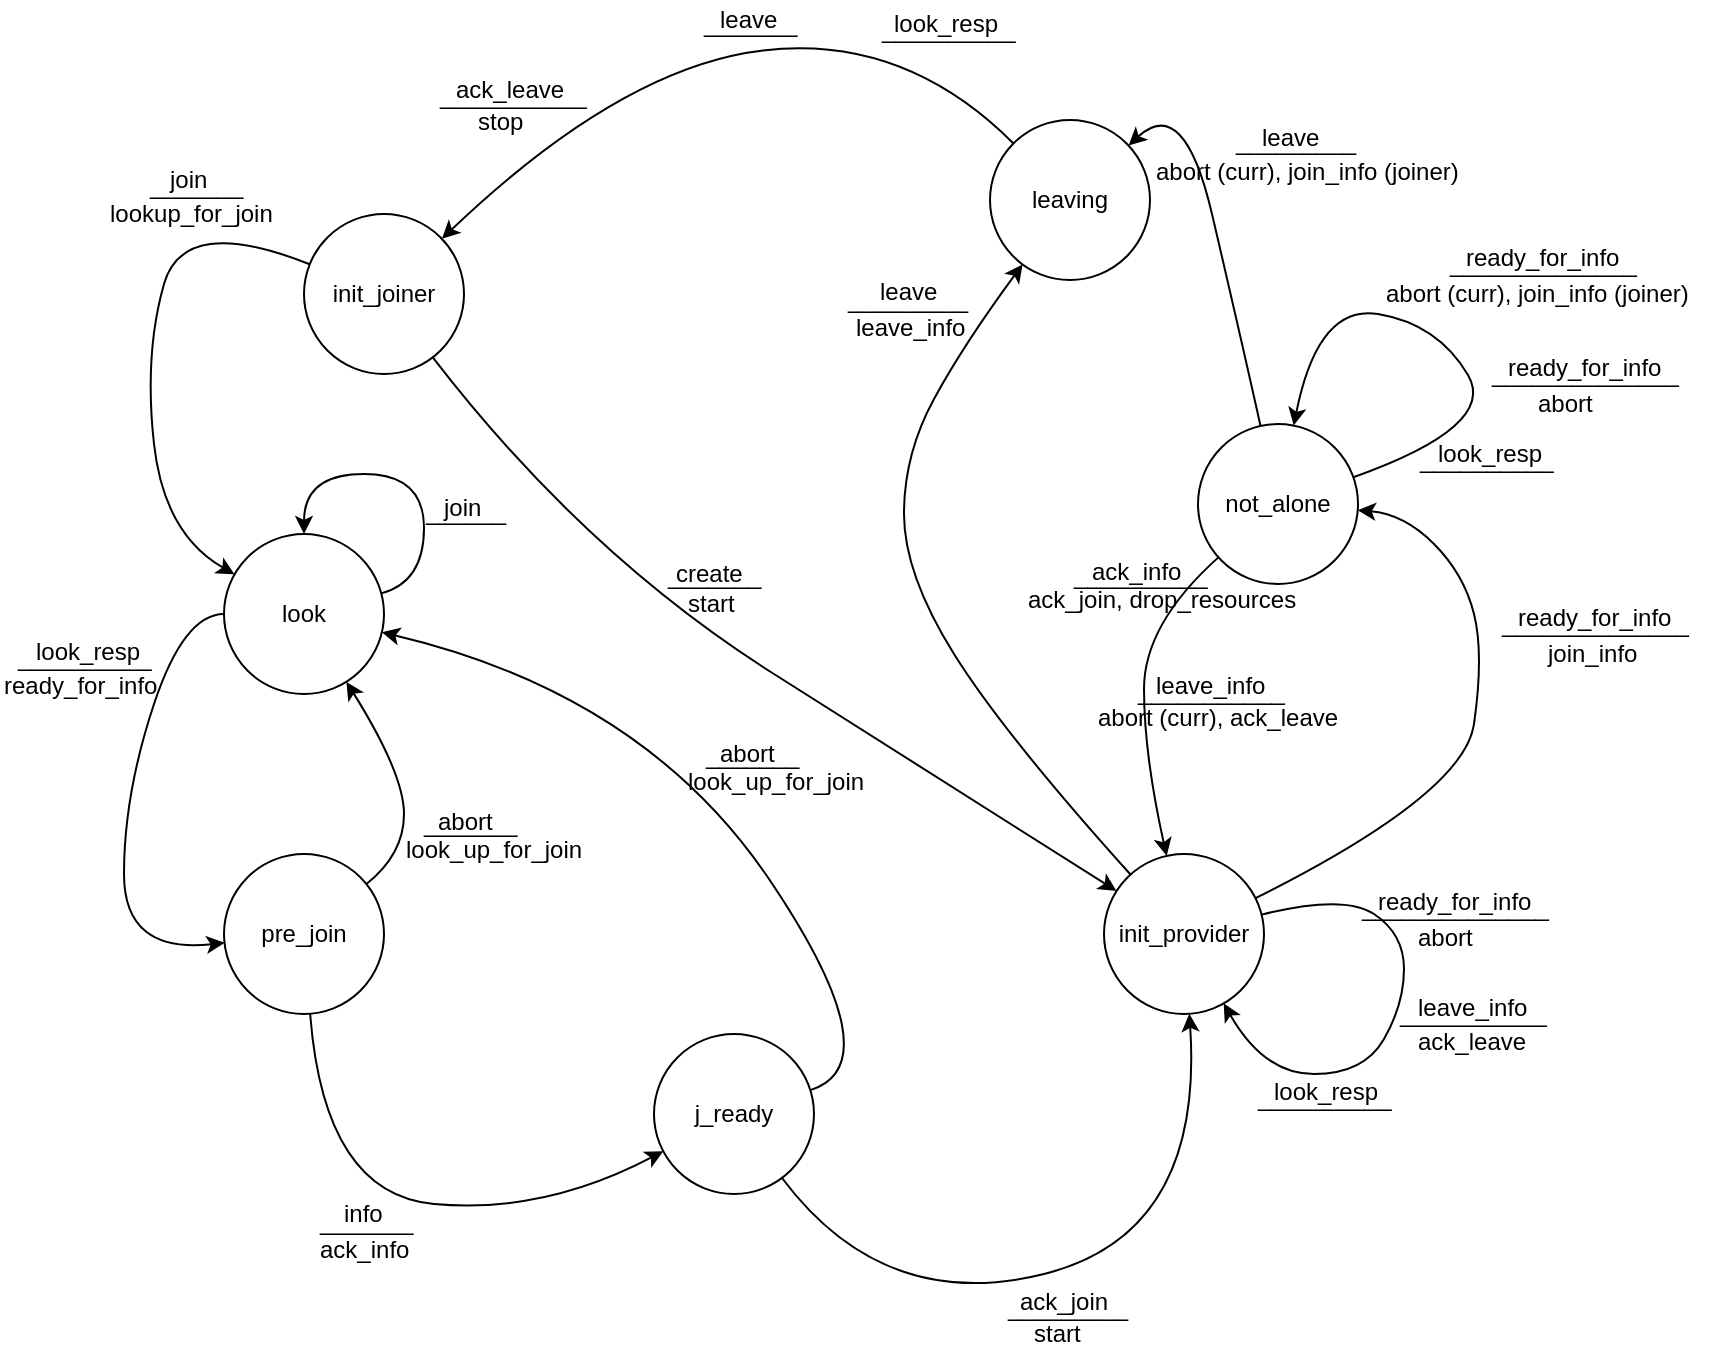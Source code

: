 <mxfile version="10.6.5" type="device"><diagram id="AmvYg4Qn18GOtdLBDCrR" name="Page-1"><mxGraphModel dx="1667" dy="1621" grid="1" gridSize="10" guides="1" tooltips="1" connect="1" arrows="1" fold="1" page="1" pageScale="1" pageWidth="827" pageHeight="1169" math="0" shadow="0"><root><mxCell id="0"/><mxCell id="1" parent="0"/><mxCell id="VaAWPBY-e3rVIPuuEXx5-1" value="init_joiner" style="ellipse;whiteSpace=wrap;html=1;aspect=fixed;" parent="1" vertex="1"><mxGeometry x="120" y="40" width="80" height="80" as="geometry"/></mxCell><mxCell id="VaAWPBY-e3rVIPuuEXx5-2" value="look" style="ellipse;whiteSpace=wrap;html=1;aspect=fixed;" parent="1" vertex="1"><mxGeometry x="80" y="200" width="80" height="80" as="geometry"/></mxCell><mxCell id="VaAWPBY-e3rVIPuuEXx5-3" value="j_ready" style="ellipse;whiteSpace=wrap;html=1;aspect=fixed;" parent="1" vertex="1"><mxGeometry x="295" y="450" width="80" height="80" as="geometry"/></mxCell><mxCell id="VaAWPBY-e3rVIPuuEXx5-4" value="pre_join" style="ellipse;whiteSpace=wrap;html=1;aspect=fixed;" parent="1" vertex="1"><mxGeometry x="80" y="360" width="80" height="80" as="geometry"/></mxCell><mxCell id="VaAWPBY-e3rVIPuuEXx5-5" value="init_provider" style="ellipse;whiteSpace=wrap;html=1;aspect=fixed;" parent="1" vertex="1"><mxGeometry x="520" y="360" width="80" height="80" as="geometry"/></mxCell><mxCell id="VaAWPBY-e3rVIPuuEXx5-6" value="not_alone&lt;br&gt;" style="ellipse;whiteSpace=wrap;html=1;aspect=fixed;" parent="1" vertex="1"><mxGeometry x="567" y="145" width="80" height="80" as="geometry"/></mxCell><mxCell id="VaAWPBY-e3rVIPuuEXx5-7" value="leaving" style="ellipse;whiteSpace=wrap;html=1;aspect=fixed;" parent="1" vertex="1"><mxGeometry x="463" y="-7" width="80" height="80" as="geometry"/></mxCell><mxCell id="VaAWPBY-e3rVIPuuEXx5-8" value="" style="curved=1;endArrow=classic;html=1;" parent="1" source="VaAWPBY-e3rVIPuuEXx5-1" target="VaAWPBY-e3rVIPuuEXx5-2" edge="1"><mxGeometry width="50" height="50" relative="1" as="geometry"><mxPoint x="175" y="330" as="sourcePoint"/><mxPoint x="225" y="280" as="targetPoint"/><Array as="points"><mxPoint x="60" y="40"/><mxPoint x="40" y="110"/><mxPoint x="50" y="200"/></Array></mxGeometry></mxCell><mxCell id="VaAWPBY-e3rVIPuuEXx5-9" value="join" style="text;html=1;resizable=0;points=[];autosize=1;align=left;verticalAlign=top;spacingTop=-4;" parent="1" vertex="1"><mxGeometry x="51" y="13" width="30" height="20" as="geometry"/></mxCell><mxCell id="VaAWPBY-e3rVIPuuEXx5-10" value="_______" style="text;html=1;resizable=0;points=[];autosize=1;align=left;verticalAlign=top;spacingTop=-4;" parent="1" vertex="1"><mxGeometry x="41" y="16" width="60" height="20" as="geometry"/></mxCell><mxCell id="VaAWPBY-e3rVIPuuEXx5-11" value="lookup_for_join" style="text;html=1;resizable=0;points=[];autosize=1;align=left;verticalAlign=top;spacingTop=-4;" parent="1" vertex="1"><mxGeometry x="21" y="30" width="100" height="20" as="geometry"/></mxCell><mxCell id="VaAWPBY-e3rVIPuuEXx5-12" value="" style="curved=1;endArrow=classic;html=1;" parent="1" source="VaAWPBY-e3rVIPuuEXx5-1" target="VaAWPBY-e3rVIPuuEXx5-5" edge="1"><mxGeometry width="50" height="50" relative="1" as="geometry"><mxPoint x="285" y="290" as="sourcePoint"/><mxPoint x="335" y="240" as="targetPoint"/><Array as="points"><mxPoint x="260" y="210"/><mxPoint x="450" y="330"/></Array></mxGeometry></mxCell><mxCell id="VaAWPBY-e3rVIPuuEXx5-13" value="create" style="text;html=1;resizable=0;points=[];autosize=1;align=left;verticalAlign=top;spacingTop=-4;" parent="1" vertex="1"><mxGeometry x="304" y="210" width="50" height="20" as="geometry"/></mxCell><mxCell id="VaAWPBY-e3rVIPuuEXx5-14" value="_______" style="text;html=1;resizable=0;points=[];autosize=1;align=left;verticalAlign=top;spacingTop=-4;" parent="1" vertex="1"><mxGeometry x="300" y="211" width="60" height="20" as="geometry"/></mxCell><mxCell id="VaAWPBY-e3rVIPuuEXx5-15" value="" style="curved=1;endArrow=classic;html=1;" parent="1" source="VaAWPBY-e3rVIPuuEXx5-2" target="VaAWPBY-e3rVIPuuEXx5-4" edge="1"><mxGeometry width="50" height="50" relative="1" as="geometry"><mxPoint x="245" y="330" as="sourcePoint"/><mxPoint x="295" y="280" as="targetPoint"/><Array as="points"><mxPoint x="60" y="240"/><mxPoint x="30" y="330"/><mxPoint x="30" y="410"/></Array></mxGeometry></mxCell><mxCell id="VaAWPBY-e3rVIPuuEXx5-16" value="look_resp" style="text;html=1;resizable=0;points=[];autosize=1;align=left;verticalAlign=top;spacingTop=-4;" parent="1" vertex="1"><mxGeometry x="-16" y="249" width="70" height="20" as="geometry"/></mxCell><mxCell id="VaAWPBY-e3rVIPuuEXx5-17" value="__________" style="text;html=1;" parent="1" vertex="1"><mxGeometry x="-25" y="248" width="70" height="30" as="geometry"/></mxCell><mxCell id="VaAWPBY-e3rVIPuuEXx5-18" value="ready_for_info" style="text;html=1;resizable=0;points=[];autosize=1;align=left;verticalAlign=top;spacingTop=-4;" parent="1" vertex="1"><mxGeometry x="-32" y="266" width="90" height="20" as="geometry"/></mxCell><mxCell id="VaAWPBY-e3rVIPuuEXx5-19" value="" style="curved=1;endArrow=classic;html=1;" parent="1" source="VaAWPBY-e3rVIPuuEXx5-2" target="VaAWPBY-e3rVIPuuEXx5-2" edge="1"><mxGeometry width="50" height="50" relative="1" as="geometry"><mxPoint x="190" y="291" as="sourcePoint"/><mxPoint x="240" y="241" as="targetPoint"/><Array as="points"><mxPoint x="180" y="224"/><mxPoint x="180" y="170"/><mxPoint x="120" y="170"/></Array></mxGeometry></mxCell><mxCell id="VaAWPBY-e3rVIPuuEXx5-20" value="join&lt;br&gt;" style="text;html=1;resizable=0;points=[];autosize=1;align=left;verticalAlign=top;spacingTop=-4;" parent="1" vertex="1"><mxGeometry x="188" y="177" width="30" height="20" as="geometry"/></mxCell><mxCell id="VaAWPBY-e3rVIPuuEXx5-21" value="______" style="text;html=1;resizable=0;points=[];autosize=1;align=left;verticalAlign=top;spacingTop=-4;" parent="1" vertex="1"><mxGeometry x="179" y="179" width="60" height="20" as="geometry"/></mxCell><mxCell id="VaAWPBY-e3rVIPuuEXx5-22" value="" style="curved=1;endArrow=classic;html=1;" parent="1" source="VaAWPBY-e3rVIPuuEXx5-4" target="VaAWPBY-e3rVIPuuEXx5-3" edge="1"><mxGeometry width="50" height="50" relative="1" as="geometry"><mxPoint x="240" y="350" as="sourcePoint"/><mxPoint x="290" y="300" as="targetPoint"/><Array as="points"><mxPoint x="130" y="530"/><mxPoint x="240" y="540"/></Array></mxGeometry></mxCell><mxCell id="VaAWPBY-e3rVIPuuEXx5-23" value="info" style="text;html=1;resizable=0;points=[];autosize=1;align=left;verticalAlign=top;spacingTop=-4;" parent="1" vertex="1"><mxGeometry x="138" y="530" width="30" height="20" as="geometry"/></mxCell><mxCell id="VaAWPBY-e3rVIPuuEXx5-24" value="_______" style="text;html=1;resizable=0;points=[];autosize=1;align=left;verticalAlign=top;spacingTop=-4;" parent="1" vertex="1"><mxGeometry x="126" y="534" width="60" height="20" as="geometry"/></mxCell><mxCell id="VaAWPBY-e3rVIPuuEXx5-25" value="ack_info" style="text;html=1;resizable=0;points=[];autosize=1;align=left;verticalAlign=top;spacingTop=-4;" parent="1" vertex="1"><mxGeometry x="126" y="548" width="60" height="20" as="geometry"/></mxCell><mxCell id="VaAWPBY-e3rVIPuuEXx5-26" value="" style="curved=1;endArrow=classic;html=1;" parent="1" source="VaAWPBY-e3rVIPuuEXx5-4" target="VaAWPBY-e3rVIPuuEXx5-2" edge="1"><mxGeometry width="50" height="50" relative="1" as="geometry"><mxPoint x="225" y="400" as="sourcePoint"/><mxPoint x="275" y="350" as="targetPoint"/><Array as="points"><mxPoint x="170" y="360"/><mxPoint x="170" y="320"/></Array></mxGeometry></mxCell><mxCell id="VaAWPBY-e3rVIPuuEXx5-27" value="abort" style="text;html=1;resizable=0;points=[];autosize=1;align=left;verticalAlign=top;spacingTop=-4;" parent="1" vertex="1"><mxGeometry x="185" y="334" width="40" height="20" as="geometry"/></mxCell><mxCell id="VaAWPBY-e3rVIPuuEXx5-28" value="_______" style="text;html=1;resizable=0;points=[];autosize=1;align=left;verticalAlign=top;spacingTop=-4;" parent="1" vertex="1"><mxGeometry x="178" y="335" width="60" height="20" as="geometry"/></mxCell><mxCell id="VaAWPBY-e3rVIPuuEXx5-29" value="look_up_for_join" style="text;html=1;resizable=0;points=[];autosize=1;align=left;verticalAlign=top;spacingTop=-4;" parent="1" vertex="1"><mxGeometry x="169" y="348" width="100" height="20" as="geometry"/></mxCell><mxCell id="VaAWPBY-e3rVIPuuEXx5-32" value="" style="curved=1;endArrow=classic;html=1;" parent="1" source="VaAWPBY-e3rVIPuuEXx5-3" target="VaAWPBY-e3rVIPuuEXx5-5" edge="1"><mxGeometry width="50" height="50" relative="1" as="geometry"><mxPoint x="450" y="540" as="sourcePoint"/><mxPoint x="500" y="490" as="targetPoint"/><Array as="points"><mxPoint x="410" y="590"/><mxPoint x="570" y="550"/></Array></mxGeometry></mxCell><mxCell id="VaAWPBY-e3rVIPuuEXx5-33" value="start" style="text;html=1;resizable=0;points=[];autosize=1;align=left;verticalAlign=top;spacingTop=-4;" parent="1" vertex="1"><mxGeometry x="310" y="225" width="40" height="20" as="geometry"/></mxCell><mxCell id="VaAWPBY-e3rVIPuuEXx5-34" value="ack_join" style="text;html=1;resizable=0;points=[];autosize=1;align=left;verticalAlign=top;spacingTop=-4;" parent="1" vertex="1"><mxGeometry x="476" y="574" width="60" height="20" as="geometry"/></mxCell><mxCell id="VaAWPBY-e3rVIPuuEXx5-37" value="_________" style="text;html=1;resizable=0;points=[];autosize=1;align=left;verticalAlign=top;spacingTop=-4;" parent="1" vertex="1"><mxGeometry x="470" y="577" width="80" height="20" as="geometry"/></mxCell><mxCell id="VaAWPBY-e3rVIPuuEXx5-38" value="start" style="text;html=1;resizable=0;points=[];autosize=1;align=left;verticalAlign=top;spacingTop=-4;" parent="1" vertex="1"><mxGeometry x="483" y="590" width="40" height="20" as="geometry"/></mxCell><mxCell id="VaAWPBY-e3rVIPuuEXx5-39" value="" style="curved=1;endArrow=classic;html=1;" parent="1" source="VaAWPBY-e3rVIPuuEXx5-3" target="VaAWPBY-e3rVIPuuEXx5-2" edge="1"><mxGeometry width="50" height="50" relative="1" as="geometry"><mxPoint x="365" y="465" as="sourcePoint"/><mxPoint x="415" y="415" as="targetPoint"/><Array as="points"><mxPoint x="415" y="465"/><mxPoint x="290" y="280"/></Array></mxGeometry></mxCell><mxCell id="VaAWPBY-e3rVIPuuEXx5-41" value="abort" style="text;html=1;resizable=0;points=[];autosize=1;align=left;verticalAlign=top;spacingTop=-4;" parent="1" vertex="1"><mxGeometry x="326" y="300" width="40" height="20" as="geometry"/></mxCell><mxCell id="VaAWPBY-e3rVIPuuEXx5-42" value="_______" style="text;html=1;resizable=0;points=[];autosize=1;align=left;verticalAlign=top;spacingTop=-4;" parent="1" vertex="1"><mxGeometry x="319" y="301" width="60" height="20" as="geometry"/></mxCell><mxCell id="VaAWPBY-e3rVIPuuEXx5-43" value="look_up_for_join" style="text;html=1;resizable=0;points=[];autosize=1;align=left;verticalAlign=top;spacingTop=-4;" parent="1" vertex="1"><mxGeometry x="310" y="314" width="100" height="20" as="geometry"/></mxCell><mxCell id="VaAWPBY-e3rVIPuuEXx5-44" value="" style="curved=1;endArrow=classic;html=1;" parent="1" source="VaAWPBY-e3rVIPuuEXx5-5" target="VaAWPBY-e3rVIPuuEXx5-6" edge="1"><mxGeometry width="50" height="50" relative="1" as="geometry"><mxPoint x="610" y="361" as="sourcePoint"/><mxPoint x="570" y="210" as="targetPoint"/><Array as="points"><mxPoint x="700" y="330"/><mxPoint x="710" y="260"/><mxPoint x="700" y="220"/><mxPoint x="670" y="190"/></Array></mxGeometry></mxCell><mxCell id="VaAWPBY-e3rVIPuuEXx5-45" value="ready_for_info" style="text;html=1;resizable=0;points=[];autosize=1;align=left;verticalAlign=top;spacingTop=-4;" parent="1" vertex="1"><mxGeometry x="725" y="232" width="90" height="20" as="geometry"/></mxCell><mxCell id="VaAWPBY-e3rVIPuuEXx5-46" value="______________" style="text;html=1;resizable=0;points=[];autosize=1;align=left;verticalAlign=top;spacingTop=-4;" parent="1" vertex="1"><mxGeometry x="717" y="235" width="110" height="20" as="geometry"/></mxCell><mxCell id="VaAWPBY-e3rVIPuuEXx5-49" value="join_info" style="text;html=1;resizable=0;points=[];autosize=1;align=left;verticalAlign=top;spacingTop=-4;" parent="1" vertex="1"><mxGeometry x="740" y="250" width="60" height="20" as="geometry"/></mxCell><mxCell id="VaAWPBY-e3rVIPuuEXx5-50" value="" style="curved=1;endArrow=classic;html=1;" parent="1" source="VaAWPBY-e3rVIPuuEXx5-5" target="VaAWPBY-e3rVIPuuEXx5-5" edge="1"><mxGeometry width="50" height="50" relative="1" as="geometry"><mxPoint x="623" y="500" as="sourcePoint"/><mxPoint x="673" y="450" as="targetPoint"/><Array as="points"><mxPoint x="640" y="380"/><mxPoint x="670" y="400"/><mxPoint x="670" y="435"/><mxPoint x="650" y="470"/><mxPoint x="600" y="470"/></Array></mxGeometry></mxCell><mxCell id="VaAWPBY-e3rVIPuuEXx5-51" value="ready_for_info" style="text;html=1;resizable=0;points=[];autosize=1;align=left;verticalAlign=top;spacingTop=-4;" parent="1" vertex="1"><mxGeometry x="655" y="374" width="90" height="20" as="geometry"/></mxCell><mxCell id="VaAWPBY-e3rVIPuuEXx5-52" value="______________" style="text;html=1;resizable=0;points=[];autosize=1;align=left;verticalAlign=top;spacingTop=-4;" parent="1" vertex="1"><mxGeometry x="647" y="377" width="110" height="20" as="geometry"/></mxCell><mxCell id="VaAWPBY-e3rVIPuuEXx5-53" value="abort" style="text;html=1;resizable=0;points=[];autosize=1;align=left;verticalAlign=top;spacingTop=-4;" parent="1" vertex="1"><mxGeometry x="675" y="392" width="40" height="20" as="geometry"/></mxCell><mxCell id="VaAWPBY-e3rVIPuuEXx5-56" value="leave_info" style="text;html=1;resizable=0;points=[];autosize=1;align=left;verticalAlign=top;spacingTop=-4;" parent="1" vertex="1"><mxGeometry x="675" y="427" width="70" height="20" as="geometry"/></mxCell><mxCell id="VaAWPBY-e3rVIPuuEXx5-57" value="___________" style="text;html=1;resizable=0;points=[];autosize=1;align=left;verticalAlign=top;spacingTop=-4;" parent="1" vertex="1"><mxGeometry x="666" y="430" width="90" height="20" as="geometry"/></mxCell><mxCell id="VaAWPBY-e3rVIPuuEXx5-58" value="ack_leave" style="text;html=1;resizable=0;points=[];autosize=1;align=left;verticalAlign=top;spacingTop=-4;" parent="1" vertex="1"><mxGeometry x="675" y="444" width="70" height="20" as="geometry"/></mxCell><mxCell id="VaAWPBY-e3rVIPuuEXx5-60" value="look_resp" style="text;html=1;resizable=0;points=[];autosize=1;align=left;verticalAlign=top;spacingTop=-4;" parent="1" vertex="1"><mxGeometry x="603" y="468.5" width="70" height="20" as="geometry"/></mxCell><mxCell id="VaAWPBY-e3rVIPuuEXx5-61" value="__________" style="text;html=1;resizable=0;points=[];autosize=1;align=left;verticalAlign=top;spacingTop=-4;" parent="1" vertex="1"><mxGeometry x="595" y="471.5" width="80" height="20" as="geometry"/></mxCell><mxCell id="VaAWPBY-e3rVIPuuEXx5-63" value="" style="curved=1;endArrow=classic;html=1;" parent="1" source="VaAWPBY-e3rVIPuuEXx5-5" target="VaAWPBY-e3rVIPuuEXx5-7" edge="1"><mxGeometry width="50" height="50" relative="1" as="geometry"><mxPoint x="458" y="202" as="sourcePoint"/><mxPoint x="508" y="152" as="targetPoint"/><Array as="points"><mxPoint x="470" y="300"/><mxPoint x="420" y="220"/><mxPoint x="420" y="160"/><mxPoint x="450" y="105"/></Array></mxGeometry></mxCell><mxCell id="VaAWPBY-e3rVIPuuEXx5-64" value="leave" style="text;html=1;resizable=0;points=[];autosize=1;align=left;verticalAlign=top;spacingTop=-4;" parent="1" vertex="1"><mxGeometry x="405.5" y="68.5" width="40" height="20" as="geometry"/></mxCell><mxCell id="VaAWPBY-e3rVIPuuEXx5-68" value="_________" style="text;html=1;resizable=0;points=[];autosize=1;align=left;verticalAlign=top;spacingTop=-4;" parent="1" vertex="1"><mxGeometry x="389.5" y="72.5" width="80" height="20" as="geometry"/></mxCell><mxCell id="VaAWPBY-e3rVIPuuEXx5-69" value="leave_info" style="text;html=1;resizable=0;points=[];autosize=1;align=left;verticalAlign=top;spacingTop=-4;" parent="1" vertex="1"><mxGeometry x="393.5" y="86.5" width="70" height="20" as="geometry"/></mxCell><mxCell id="VaAWPBY-e3rVIPuuEXx5-70" value="ready_for_info" style="text;html=1;resizable=0;points=[];autosize=1;align=left;verticalAlign=top;spacingTop=-4;" parent="1" vertex="1"><mxGeometry x="720" y="106.5" width="90" height="20" as="geometry"/></mxCell><mxCell id="VaAWPBY-e3rVIPuuEXx5-71" value="______________" style="text;html=1;resizable=0;points=[];autosize=1;align=left;verticalAlign=top;spacingTop=-4;" parent="1" vertex="1"><mxGeometry x="712" y="109.5" width="110" height="20" as="geometry"/></mxCell><mxCell id="VaAWPBY-e3rVIPuuEXx5-72" value="abort" style="text;html=1;resizable=0;points=[];autosize=1;align=left;verticalAlign=top;spacingTop=-4;" parent="1" vertex="1"><mxGeometry x="735" y="124.5" width="40" height="20" as="geometry"/></mxCell><mxCell id="VaAWPBY-e3rVIPuuEXx5-73" value="ready_for_info" style="text;html=1;resizable=0;points=[];autosize=1;align=left;verticalAlign=top;spacingTop=-4;" parent="1" vertex="1"><mxGeometry x="699" y="52" width="90" height="20" as="geometry"/></mxCell><mxCell id="VaAWPBY-e3rVIPuuEXx5-74" value="______________" style="text;html=1;resizable=0;points=[];autosize=1;align=left;verticalAlign=top;spacingTop=-4;" parent="1" vertex="1"><mxGeometry x="691" y="55" width="110" height="20" as="geometry"/></mxCell><mxCell id="VaAWPBY-e3rVIPuuEXx5-75" value="&lt;pre&gt;&lt;br&gt;&lt;/pre&gt;" style="text;html=1;resizable=0;points=[];autosize=1;align=left;verticalAlign=top;spacingTop=-4;" parent="1" vertex="1"><mxGeometry x="714" y="70" width="20" height="40" as="geometry"/></mxCell><mxCell id="VaAWPBY-e3rVIPuuEXx5-79" value="abort (curr), join_info (joiner)" style="text;html=1;resizable=0;points=[];autosize=1;align=left;verticalAlign=top;spacingTop=-4;" parent="1" vertex="1"><mxGeometry x="659" y="70" width="170" height="20" as="geometry"/></mxCell><mxCell id="VaAWPBY-e3rVIPuuEXx5-80" value="" style="curved=1;endArrow=classic;html=1;" parent="1" source="VaAWPBY-e3rVIPuuEXx5-6" target="VaAWPBY-e3rVIPuuEXx5-6" edge="1"><mxGeometry width="50" height="50" relative="1" as="geometry"><mxPoint x="630" y="144.5" as="sourcePoint"/><mxPoint x="680" y="94.5" as="targetPoint"/><Array as="points"><mxPoint x="717" y="146"/><mxPoint x="687" y="95"/><mxPoint x="627" y="85"/></Array></mxGeometry></mxCell><mxCell id="VaAWPBY-e3rVIPuuEXx5-87" value="" style="curved=1;endArrow=classic;html=1;" parent="1" source="VaAWPBY-e3rVIPuuEXx5-6" target="VaAWPBY-e3rVIPuuEXx5-5" edge="1"><mxGeometry width="50" height="50" relative="1" as="geometry"><mxPoint x="597" y="296" as="sourcePoint"/><mxPoint x="586.42" y="310.7" as="targetPoint"/><Array as="points"><mxPoint x="540" y="245"/><mxPoint x="540" y="310"/></Array></mxGeometry></mxCell><mxCell id="VaAWPBY-e3rVIPuuEXx5-88" value="ack_info" style="text;html=1;resizable=0;points=[];autosize=1;align=left;verticalAlign=top;spacingTop=-4;" parent="1" vertex="1"><mxGeometry x="512" y="209" width="60" height="20" as="geometry"/></mxCell><mxCell id="VaAWPBY-e3rVIPuuEXx5-89" value="__________" style="text;html=1;resizable=0;points=[];autosize=1;align=left;verticalAlign=top;spacingTop=-4;" parent="1" vertex="1"><mxGeometry x="503" y="211" width="80" height="20" as="geometry"/></mxCell><mxCell id="VaAWPBY-e3rVIPuuEXx5-90" value="ack_join, drop_resources" style="text;html=1;resizable=0;points=[];autosize=1;align=left;verticalAlign=top;spacingTop=-4;" parent="1" vertex="1"><mxGeometry x="480" y="223" width="150" height="20" as="geometry"/></mxCell><mxCell id="VaAWPBY-e3rVIPuuEXx5-93" value="leave_info" style="text;html=1;resizable=0;points=[];autosize=1;align=left;verticalAlign=top;spacingTop=-4;" parent="1" vertex="1"><mxGeometry x="544" y="266" width="70" height="20" as="geometry"/></mxCell><mxCell id="VaAWPBY-e3rVIPuuEXx5-94" value="___________" style="text;html=1;resizable=0;points=[];autosize=1;align=left;verticalAlign=top;spacingTop=-4;" parent="1" vertex="1"><mxGeometry x="535" y="269" width="90" height="20" as="geometry"/></mxCell><mxCell id="VaAWPBY-e3rVIPuuEXx5-95" value="abort (curr), ack_leave" style="text;html=1;resizable=0;points=[];autosize=1;align=left;verticalAlign=top;spacingTop=-4;" parent="1" vertex="1"><mxGeometry x="515" y="282" width="140" height="20" as="geometry"/></mxCell><mxCell id="VaAWPBY-e3rVIPuuEXx5-97" value="" style="curved=1;endArrow=classic;html=1;" parent="1" source="VaAWPBY-e3rVIPuuEXx5-6" target="VaAWPBY-e3rVIPuuEXx5-7" edge="1"><mxGeometry width="50" height="50" relative="1" as="geometry"><mxPoint x="588" y="55" as="sourcePoint"/><mxPoint x="638" y="5" as="targetPoint"/><Array as="points"><mxPoint x="588" y="100"/><mxPoint x="560" y="-20"/></Array></mxGeometry></mxCell><mxCell id="VaAWPBY-e3rVIPuuEXx5-98" value="leave" style="text;html=1;resizable=0;points=[];autosize=1;align=left;verticalAlign=top;spacingTop=-4;" parent="1" vertex="1"><mxGeometry x="597" y="-8.5" width="40" height="20" as="geometry"/></mxCell><mxCell id="VaAWPBY-e3rVIPuuEXx5-99" value="_________" style="text;html=1;resizable=0;points=[];autosize=1;align=left;verticalAlign=top;spacingTop=-4;" parent="1" vertex="1"><mxGeometry x="584" y="-6.5" width="80" height="20" as="geometry"/></mxCell><mxCell id="VaAWPBY-e3rVIPuuEXx5-100" value="abort (curr), join_info (joiner)" style="text;html=1;resizable=0;points=[];autosize=1;align=left;verticalAlign=top;spacingTop=-4;" parent="1" vertex="1"><mxGeometry x="544" y="8.5" width="170" height="20" as="geometry"/></mxCell><mxCell id="VaAWPBY-e3rVIPuuEXx5-103" value="look_resp" style="text;html=1;resizable=0;points=[];autosize=1;align=left;verticalAlign=top;spacingTop=-4;" parent="1" vertex="1"><mxGeometry x="685" y="150" width="70" height="20" as="geometry"/></mxCell><mxCell id="VaAWPBY-e3rVIPuuEXx5-104" value="__________" style="text;html=1;resizable=0;points=[];autosize=1;align=left;verticalAlign=top;spacingTop=-4;" parent="1" vertex="1"><mxGeometry x="676" y="153" width="80" height="20" as="geometry"/></mxCell><mxCell id="VaAWPBY-e3rVIPuuEXx5-105" value="" style="curved=1;endArrow=classic;html=1;" parent="1" source="VaAWPBY-e3rVIPuuEXx5-7" target="VaAWPBY-e3rVIPuuEXx5-1" edge="1"><mxGeometry width="50" height="50" relative="1" as="geometry"><mxPoint x="279" y="16.5" as="sourcePoint"/><mxPoint x="329" y="-33.5" as="targetPoint"/><Array as="points"><mxPoint x="420" y="-50"/><mxPoint x="279" y="-33.5"/></Array></mxGeometry></mxCell><mxCell id="VaAWPBY-e3rVIPuuEXx5-106" value="ack_leave" style="text;html=1;resizable=0;points=[];autosize=1;align=left;verticalAlign=top;spacingTop=-4;" parent="1" vertex="1"><mxGeometry x="194" y="-32.5" width="70" height="20" as="geometry"/></mxCell><mxCell id="VaAWPBY-e3rVIPuuEXx5-107" value="___________" style="text;html=1;resizable=0;points=[];autosize=1;align=left;verticalAlign=top;spacingTop=-4;" parent="1" vertex="1"><mxGeometry x="186" y="-29.5" width="90" height="20" as="geometry"/></mxCell><mxCell id="VaAWPBY-e3rVIPuuEXx5-108" value="stop" style="text;html=1;resizable=0;points=[];autosize=1;align=left;verticalAlign=top;spacingTop=-4;" parent="1" vertex="1"><mxGeometry x="205" y="-16.5" width="40" height="20" as="geometry"/></mxCell><mxCell id="VaAWPBY-e3rVIPuuEXx5-109" value="leave" style="text;html=1;resizable=0;points=[];autosize=1;align=left;verticalAlign=top;spacingTop=-4;" parent="1" vertex="1"><mxGeometry x="326" y="-67" width="40" height="20" as="geometry"/></mxCell><mxCell id="VaAWPBY-e3rVIPuuEXx5-110" value="_______" style="text;html=1;resizable=0;points=[];autosize=1;align=left;verticalAlign=top;spacingTop=-4;" parent="1" vertex="1"><mxGeometry x="318" y="-65" width="60" height="20" as="geometry"/></mxCell><mxCell id="VaAWPBY-e3rVIPuuEXx5-111" value="look_resp" style="text;html=1;resizable=0;points=[];autosize=1;align=left;verticalAlign=top;spacingTop=-4;" parent="1" vertex="1"><mxGeometry x="413" y="-65" width="70" height="20" as="geometry"/></mxCell><mxCell id="VaAWPBY-e3rVIPuuEXx5-112" value="__________" style="text;html=1;resizable=0;points=[];autosize=1;align=left;verticalAlign=top;spacingTop=-4;" parent="1" vertex="1"><mxGeometry x="407" y="-62" width="80" height="20" as="geometry"/></mxCell></root></mxGraphModel></diagram></mxfile>